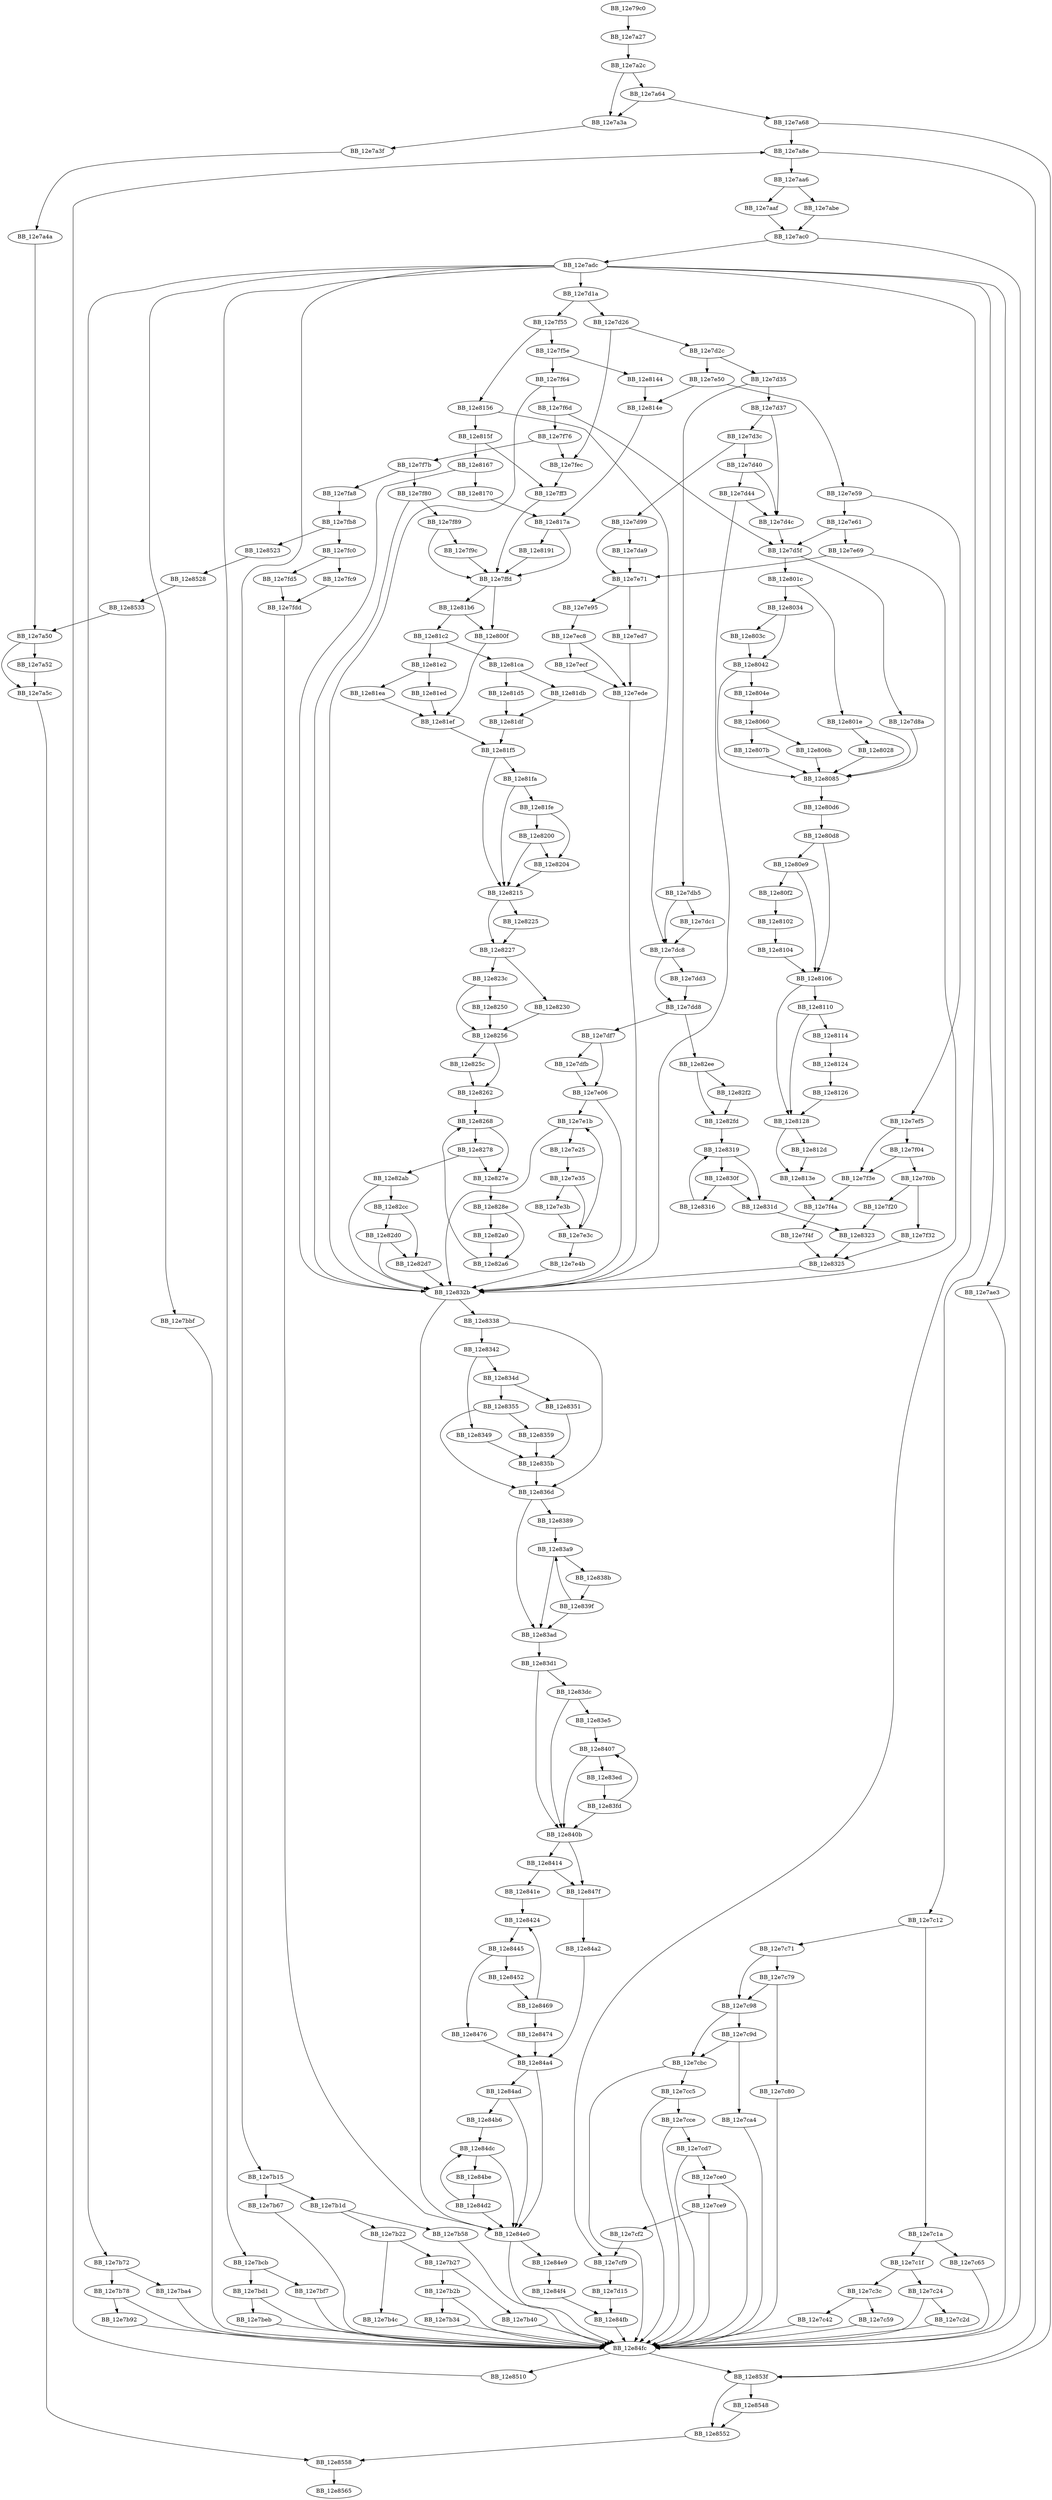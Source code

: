 DiGraph __woutput_l{
BB_12e79c0->BB_12e7a27
BB_12e7a27->BB_12e7a2c
BB_12e7a2c->BB_12e7a3a
BB_12e7a2c->BB_12e7a64
BB_12e7a3a->BB_12e7a3f
BB_12e7a3f->BB_12e7a4a
BB_12e7a4a->BB_12e7a50
BB_12e7a50->BB_12e7a52
BB_12e7a50->BB_12e7a5c
BB_12e7a52->BB_12e7a5c
BB_12e7a5c->BB_12e8558
BB_12e7a64->BB_12e7a3a
BB_12e7a64->BB_12e7a68
BB_12e7a68->BB_12e7a8e
BB_12e7a68->BB_12e853f
BB_12e7a8e->BB_12e7aa6
BB_12e7a8e->BB_12e853f
BB_12e7aa6->BB_12e7aaf
BB_12e7aa6->BB_12e7abe
BB_12e7aaf->BB_12e7ac0
BB_12e7abe->BB_12e7ac0
BB_12e7ac0->BB_12e7adc
BB_12e7ac0->BB_12e84fc
BB_12e7adc->BB_12e7ae3
BB_12e7adc->BB_12e7b15
BB_12e7adc->BB_12e7b72
BB_12e7adc->BB_12e7bbf
BB_12e7adc->BB_12e7bcb
BB_12e7adc->BB_12e7c12
BB_12e7adc->BB_12e7cf9
BB_12e7adc->BB_12e7d1a
BB_12e7ae3->BB_12e84fc
BB_12e7b15->BB_12e7b1d
BB_12e7b15->BB_12e7b67
BB_12e7b1d->BB_12e7b22
BB_12e7b1d->BB_12e7b58
BB_12e7b22->BB_12e7b27
BB_12e7b22->BB_12e7b4c
BB_12e7b27->BB_12e7b2b
BB_12e7b27->BB_12e7b40
BB_12e7b2b->BB_12e7b34
BB_12e7b2b->BB_12e84fc
BB_12e7b34->BB_12e84fc
BB_12e7b40->BB_12e84fc
BB_12e7b4c->BB_12e84fc
BB_12e7b58->BB_12e84fc
BB_12e7b67->BB_12e84fc
BB_12e7b72->BB_12e7b78
BB_12e7b72->BB_12e7ba4
BB_12e7b78->BB_12e7b92
BB_12e7b78->BB_12e84fc
BB_12e7b92->BB_12e84fc
BB_12e7ba4->BB_12e84fc
BB_12e7bbf->BB_12e84fc
BB_12e7bcb->BB_12e7bd1
BB_12e7bcb->BB_12e7bf7
BB_12e7bd1->BB_12e7beb
BB_12e7bd1->BB_12e84fc
BB_12e7beb->BB_12e84fc
BB_12e7bf7->BB_12e84fc
BB_12e7c12->BB_12e7c1a
BB_12e7c12->BB_12e7c71
BB_12e7c1a->BB_12e7c1f
BB_12e7c1a->BB_12e7c65
BB_12e7c1f->BB_12e7c24
BB_12e7c1f->BB_12e7c3c
BB_12e7c24->BB_12e7c2d
BB_12e7c24->BB_12e84fc
BB_12e7c2d->BB_12e84fc
BB_12e7c3c->BB_12e7c42
BB_12e7c3c->BB_12e7c59
BB_12e7c42->BB_12e84fc
BB_12e7c59->BB_12e84fc
BB_12e7c65->BB_12e84fc
BB_12e7c71->BB_12e7c79
BB_12e7c71->BB_12e7c98
BB_12e7c79->BB_12e7c80
BB_12e7c79->BB_12e7c98
BB_12e7c80->BB_12e84fc
BB_12e7c98->BB_12e7c9d
BB_12e7c98->BB_12e7cbc
BB_12e7c9d->BB_12e7ca4
BB_12e7c9d->BB_12e7cbc
BB_12e7ca4->BB_12e84fc
BB_12e7cbc->BB_12e7cc5
BB_12e7cbc->BB_12e84fc
BB_12e7cc5->BB_12e7cce
BB_12e7cc5->BB_12e84fc
BB_12e7cce->BB_12e7cd7
BB_12e7cce->BB_12e84fc
BB_12e7cd7->BB_12e7ce0
BB_12e7cd7->BB_12e84fc
BB_12e7ce0->BB_12e7ce9
BB_12e7ce0->BB_12e84fc
BB_12e7ce9->BB_12e7cf2
BB_12e7ce9->BB_12e84fc
BB_12e7cf2->BB_12e7cf9
BB_12e7cf9->BB_12e7d15
BB_12e7d15->BB_12e84fb
BB_12e7d1a->BB_12e7d26
BB_12e7d1a->BB_12e7f55
BB_12e7d26->BB_12e7d2c
BB_12e7d26->BB_12e7fec
BB_12e7d2c->BB_12e7d35
BB_12e7d2c->BB_12e7e50
BB_12e7d35->BB_12e7d37
BB_12e7d35->BB_12e7db5
BB_12e7d37->BB_12e7d3c
BB_12e7d37->BB_12e7d4c
BB_12e7d3c->BB_12e7d40
BB_12e7d3c->BB_12e7d99
BB_12e7d40->BB_12e7d44
BB_12e7d40->BB_12e7d4c
BB_12e7d44->BB_12e7d4c
BB_12e7d44->BB_12e832b
BB_12e7d4c->BB_12e7d5f
BB_12e7d5f->BB_12e7d8a
BB_12e7d5f->BB_12e801c
BB_12e7d8a->BB_12e8085
BB_12e7d99->BB_12e7da9
BB_12e7d99->BB_12e7e71
BB_12e7da9->BB_12e7e71
BB_12e7db5->BB_12e7dc1
BB_12e7db5->BB_12e7dc8
BB_12e7dc1->BB_12e7dc8
BB_12e7dc8->BB_12e7dd3
BB_12e7dc8->BB_12e7dd8
BB_12e7dd3->BB_12e7dd8
BB_12e7dd8->BB_12e7df7
BB_12e7dd8->BB_12e82ee
BB_12e7df7->BB_12e7dfb
BB_12e7df7->BB_12e7e06
BB_12e7dfb->BB_12e7e06
BB_12e7e06->BB_12e7e1b
BB_12e7e06->BB_12e832b
BB_12e7e1b->BB_12e7e25
BB_12e7e1b->BB_12e832b
BB_12e7e25->BB_12e7e35
BB_12e7e35->BB_12e7e3b
BB_12e7e35->BB_12e7e3c
BB_12e7e3b->BB_12e7e3c
BB_12e7e3c->BB_12e7e1b
BB_12e7e3c->BB_12e7e4b
BB_12e7e4b->BB_12e832b
BB_12e7e50->BB_12e7e59
BB_12e7e50->BB_12e814e
BB_12e7e59->BB_12e7e61
BB_12e7e59->BB_12e7ef5
BB_12e7e61->BB_12e7d5f
BB_12e7e61->BB_12e7e69
BB_12e7e69->BB_12e7e71
BB_12e7e69->BB_12e832b
BB_12e7e71->BB_12e7e95
BB_12e7e71->BB_12e7ed7
BB_12e7e95->BB_12e7ec8
BB_12e7ec8->BB_12e7ecf
BB_12e7ec8->BB_12e7ede
BB_12e7ecf->BB_12e7ede
BB_12e7ed7->BB_12e7ede
BB_12e7ede->BB_12e832b
BB_12e7ef5->BB_12e7f04
BB_12e7ef5->BB_12e7f3e
BB_12e7f04->BB_12e7f0b
BB_12e7f04->BB_12e7f3e
BB_12e7f0b->BB_12e7f20
BB_12e7f0b->BB_12e7f32
BB_12e7f20->BB_12e8323
BB_12e7f32->BB_12e8325
BB_12e7f3e->BB_12e7f4a
BB_12e7f4a->BB_12e7f4f
BB_12e7f4f->BB_12e8325
BB_12e7f55->BB_12e7f5e
BB_12e7f55->BB_12e8156
BB_12e7f5e->BB_12e7f64
BB_12e7f5e->BB_12e8144
BB_12e7f64->BB_12e7f6d
BB_12e7f64->BB_12e832b
BB_12e7f6d->BB_12e7d5f
BB_12e7f6d->BB_12e7f76
BB_12e7f76->BB_12e7f7b
BB_12e7f76->BB_12e7fec
BB_12e7f7b->BB_12e7f80
BB_12e7f7b->BB_12e7fa8
BB_12e7f80->BB_12e7f89
BB_12e7f80->BB_12e832b
BB_12e7f89->BB_12e7f9c
BB_12e7f89->BB_12e7ffd
BB_12e7f9c->BB_12e7ffd
BB_12e7fa8->BB_12e7fb8
BB_12e7fb8->BB_12e7fc0
BB_12e7fb8->BB_12e8523
BB_12e7fc0->BB_12e7fc9
BB_12e7fc0->BB_12e7fd5
BB_12e7fc9->BB_12e7fdd
BB_12e7fd5->BB_12e7fdd
BB_12e7fdd->BB_12e84e0
BB_12e7fec->BB_12e7ff3
BB_12e7ff3->BB_12e7ffd
BB_12e7ffd->BB_12e800f
BB_12e7ffd->BB_12e81b6
BB_12e800f->BB_12e81ef
BB_12e801c->BB_12e801e
BB_12e801c->BB_12e8034
BB_12e801e->BB_12e8028
BB_12e801e->BB_12e8085
BB_12e8028->BB_12e8085
BB_12e8034->BB_12e803c
BB_12e8034->BB_12e8042
BB_12e803c->BB_12e8042
BB_12e8042->BB_12e804e
BB_12e8042->BB_12e8085
BB_12e804e->BB_12e8060
BB_12e8060->BB_12e806b
BB_12e8060->BB_12e807b
BB_12e806b->BB_12e8085
BB_12e807b->BB_12e8085
BB_12e8085->BB_12e80d6
BB_12e80d6->BB_12e80d8
BB_12e80d8->BB_12e80e9
BB_12e80d8->BB_12e8106
BB_12e80e9->BB_12e80f2
BB_12e80e9->BB_12e8106
BB_12e80f2->BB_12e8102
BB_12e8102->BB_12e8104
BB_12e8104->BB_12e8106
BB_12e8106->BB_12e8110
BB_12e8106->BB_12e8128
BB_12e8110->BB_12e8114
BB_12e8110->BB_12e8128
BB_12e8114->BB_12e8124
BB_12e8124->BB_12e8126
BB_12e8126->BB_12e8128
BB_12e8128->BB_12e812d
BB_12e8128->BB_12e813e
BB_12e812d->BB_12e813e
BB_12e813e->BB_12e7f4a
BB_12e8144->BB_12e814e
BB_12e814e->BB_12e817a
BB_12e8156->BB_12e7dc8
BB_12e8156->BB_12e815f
BB_12e815f->BB_12e7ff3
BB_12e815f->BB_12e8167
BB_12e8167->BB_12e8170
BB_12e8167->BB_12e832b
BB_12e8170->BB_12e817a
BB_12e817a->BB_12e7ffd
BB_12e817a->BB_12e8191
BB_12e8191->BB_12e7ffd
BB_12e81b6->BB_12e800f
BB_12e81b6->BB_12e81c2
BB_12e81c2->BB_12e81ca
BB_12e81c2->BB_12e81e2
BB_12e81ca->BB_12e81d5
BB_12e81ca->BB_12e81db
BB_12e81d5->BB_12e81df
BB_12e81db->BB_12e81df
BB_12e81df->BB_12e81f5
BB_12e81e2->BB_12e81ea
BB_12e81e2->BB_12e81ed
BB_12e81ea->BB_12e81ef
BB_12e81ed->BB_12e81ef
BB_12e81ef->BB_12e81f5
BB_12e81f5->BB_12e81fa
BB_12e81f5->BB_12e8215
BB_12e81fa->BB_12e81fe
BB_12e81fa->BB_12e8215
BB_12e81fe->BB_12e8200
BB_12e81fe->BB_12e8204
BB_12e8200->BB_12e8204
BB_12e8200->BB_12e8215
BB_12e8204->BB_12e8215
BB_12e8215->BB_12e8225
BB_12e8215->BB_12e8227
BB_12e8225->BB_12e8227
BB_12e8227->BB_12e8230
BB_12e8227->BB_12e823c
BB_12e8230->BB_12e8256
BB_12e823c->BB_12e8250
BB_12e823c->BB_12e8256
BB_12e8250->BB_12e8256
BB_12e8256->BB_12e825c
BB_12e8256->BB_12e8262
BB_12e825c->BB_12e8262
BB_12e8262->BB_12e8268
BB_12e8268->BB_12e8278
BB_12e8268->BB_12e827e
BB_12e8278->BB_12e827e
BB_12e8278->BB_12e82ab
BB_12e827e->BB_12e828e
BB_12e828e->BB_12e82a0
BB_12e828e->BB_12e82a6
BB_12e82a0->BB_12e82a6
BB_12e82a6->BB_12e8268
BB_12e82ab->BB_12e82cc
BB_12e82ab->BB_12e832b
BB_12e82cc->BB_12e82d0
BB_12e82cc->BB_12e82d7
BB_12e82d0->BB_12e82d7
BB_12e82d0->BB_12e832b
BB_12e82d7->BB_12e832b
BB_12e82ee->BB_12e82f2
BB_12e82ee->BB_12e82fd
BB_12e82f2->BB_12e82fd
BB_12e82fd->BB_12e8319
BB_12e830f->BB_12e8316
BB_12e830f->BB_12e831d
BB_12e8316->BB_12e8319
BB_12e8319->BB_12e830f
BB_12e8319->BB_12e831d
BB_12e831d->BB_12e8323
BB_12e8323->BB_12e8325
BB_12e8325->BB_12e832b
BB_12e832b->BB_12e8338
BB_12e832b->BB_12e84e0
BB_12e8338->BB_12e8342
BB_12e8338->BB_12e836d
BB_12e8342->BB_12e8349
BB_12e8342->BB_12e834d
BB_12e8349->BB_12e835b
BB_12e834d->BB_12e8351
BB_12e834d->BB_12e8355
BB_12e8351->BB_12e835b
BB_12e8355->BB_12e8359
BB_12e8355->BB_12e836d
BB_12e8359->BB_12e835b
BB_12e835b->BB_12e836d
BB_12e836d->BB_12e8389
BB_12e836d->BB_12e83ad
BB_12e8389->BB_12e83a9
BB_12e838b->BB_12e839f
BB_12e839f->BB_12e83a9
BB_12e839f->BB_12e83ad
BB_12e83a9->BB_12e838b
BB_12e83a9->BB_12e83ad
BB_12e83ad->BB_12e83d1
BB_12e83d1->BB_12e83dc
BB_12e83d1->BB_12e840b
BB_12e83dc->BB_12e83e5
BB_12e83dc->BB_12e840b
BB_12e83e5->BB_12e8407
BB_12e83ed->BB_12e83fd
BB_12e83fd->BB_12e8407
BB_12e83fd->BB_12e840b
BB_12e8407->BB_12e83ed
BB_12e8407->BB_12e840b
BB_12e840b->BB_12e8414
BB_12e840b->BB_12e847f
BB_12e8414->BB_12e841e
BB_12e8414->BB_12e847f
BB_12e841e->BB_12e8424
BB_12e8424->BB_12e8445
BB_12e8445->BB_12e8452
BB_12e8445->BB_12e8476
BB_12e8452->BB_12e8469
BB_12e8469->BB_12e8424
BB_12e8469->BB_12e8474
BB_12e8474->BB_12e84a4
BB_12e8476->BB_12e84a4
BB_12e847f->BB_12e84a2
BB_12e84a2->BB_12e84a4
BB_12e84a4->BB_12e84ad
BB_12e84a4->BB_12e84e0
BB_12e84ad->BB_12e84b6
BB_12e84ad->BB_12e84e0
BB_12e84b6->BB_12e84dc
BB_12e84be->BB_12e84d2
BB_12e84d2->BB_12e84dc
BB_12e84d2->BB_12e84e0
BB_12e84dc->BB_12e84be
BB_12e84dc->BB_12e84e0
BB_12e84e0->BB_12e84e9
BB_12e84e0->BB_12e84fc
BB_12e84e9->BB_12e84f4
BB_12e84f4->BB_12e84fb
BB_12e84fb->BB_12e84fc
BB_12e84fc->BB_12e8510
BB_12e84fc->BB_12e853f
BB_12e8510->BB_12e7a8e
BB_12e8523->BB_12e8528
BB_12e8528->BB_12e8533
BB_12e8533->BB_12e7a50
BB_12e853f->BB_12e8548
BB_12e853f->BB_12e8552
BB_12e8548->BB_12e8552
BB_12e8552->BB_12e8558
BB_12e8558->BB_12e8565
}
